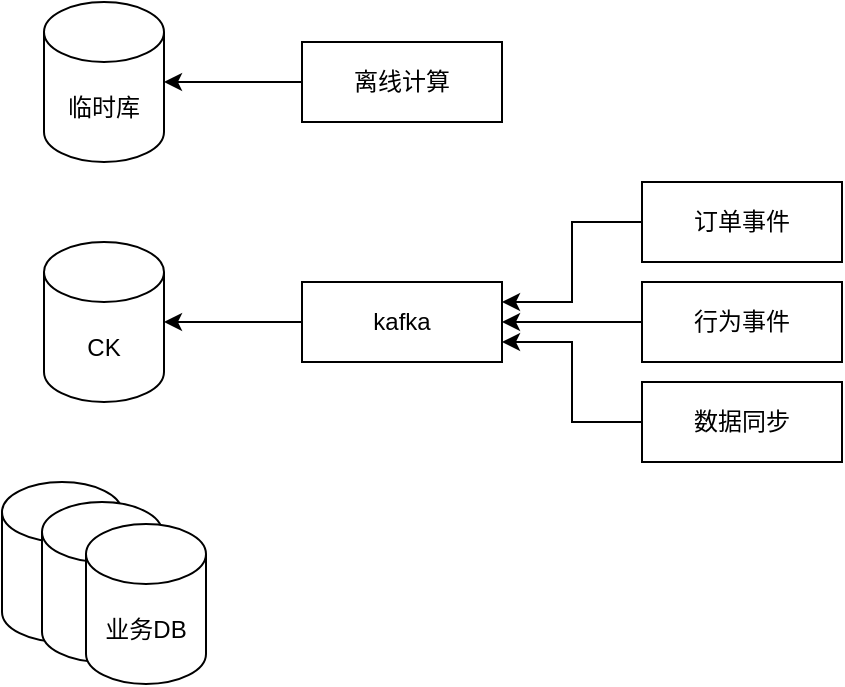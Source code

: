 <mxfile version="17.2.4" type="github">
  <diagram id="J9gbOuOgg6OHcFbdHNDi" name="第 1 页">
    <mxGraphModel dx="946" dy="569" grid="1" gridSize="10" guides="1" tooltips="1" connect="1" arrows="1" fold="1" page="1" pageScale="1" pageWidth="827" pageHeight="1169" math="0" shadow="0">
      <root>
        <mxCell id="0" />
        <mxCell id="1" parent="0" />
        <mxCell id="0Ci0Uz99gbHuSnvOUkY4-1" value="" style="shape=cylinder3;whiteSpace=wrap;html=1;boundedLbl=1;backgroundOutline=1;size=15;" vertex="1" parent="1">
          <mxGeometry x="310" y="280" width="60" height="80" as="geometry" />
        </mxCell>
        <mxCell id="0Ci0Uz99gbHuSnvOUkY4-2" value="" style="shape=cylinder3;whiteSpace=wrap;html=1;boundedLbl=1;backgroundOutline=1;size=15;" vertex="1" parent="1">
          <mxGeometry x="330" y="290" width="60" height="80" as="geometry" />
        </mxCell>
        <mxCell id="0Ci0Uz99gbHuSnvOUkY4-3" value="业务DB" style="shape=cylinder3;whiteSpace=wrap;html=1;boundedLbl=1;backgroundOutline=1;size=15;" vertex="1" parent="1">
          <mxGeometry x="352" y="301" width="60" height="80" as="geometry" />
        </mxCell>
        <mxCell id="0Ci0Uz99gbHuSnvOUkY4-4" value="CK" style="shape=cylinder3;whiteSpace=wrap;html=1;boundedLbl=1;backgroundOutline=1;size=15;" vertex="1" parent="1">
          <mxGeometry x="331" y="160" width="60" height="80" as="geometry" />
        </mxCell>
        <mxCell id="0Ci0Uz99gbHuSnvOUkY4-5" value="临时库" style="shape=cylinder3;whiteSpace=wrap;html=1;boundedLbl=1;backgroundOutline=1;size=15;" vertex="1" parent="1">
          <mxGeometry x="331" y="40" width="60" height="80" as="geometry" />
        </mxCell>
        <mxCell id="0Ci0Uz99gbHuSnvOUkY4-7" style="edgeStyle=orthogonalEdgeStyle;rounded=0;orthogonalLoop=1;jettySize=auto;html=1;entryX=1;entryY=0.5;entryDx=0;entryDy=0;entryPerimeter=0;exitX=0;exitY=0.5;exitDx=0;exitDy=0;" edge="1" parent="1" source="0Ci0Uz99gbHuSnvOUkY4-10" target="0Ci0Uz99gbHuSnvOUkY4-5">
          <mxGeometry relative="1" as="geometry">
            <mxPoint x="460" y="80" as="sourcePoint" />
          </mxGeometry>
        </mxCell>
        <mxCell id="0Ci0Uz99gbHuSnvOUkY4-9" style="edgeStyle=orthogonalEdgeStyle;rounded=0;orthogonalLoop=1;jettySize=auto;html=1;entryX=1;entryY=0.5;entryDx=0;entryDy=0;entryPerimeter=0;" edge="1" parent="1" source="0Ci0Uz99gbHuSnvOUkY4-8" target="0Ci0Uz99gbHuSnvOUkY4-4">
          <mxGeometry relative="1" as="geometry" />
        </mxCell>
        <mxCell id="0Ci0Uz99gbHuSnvOUkY4-8" value="kafka" style="rounded=0;whiteSpace=wrap;html=1;" vertex="1" parent="1">
          <mxGeometry x="460" y="180" width="100" height="40" as="geometry" />
        </mxCell>
        <mxCell id="0Ci0Uz99gbHuSnvOUkY4-10" value="离线计算" style="rounded=0;whiteSpace=wrap;html=1;" vertex="1" parent="1">
          <mxGeometry x="460" y="60" width="100" height="40" as="geometry" />
        </mxCell>
        <mxCell id="0Ci0Uz99gbHuSnvOUkY4-14" style="edgeStyle=orthogonalEdgeStyle;rounded=0;orthogonalLoop=1;jettySize=auto;html=1;entryX=1;entryY=0.25;entryDx=0;entryDy=0;" edge="1" parent="1" source="0Ci0Uz99gbHuSnvOUkY4-13" target="0Ci0Uz99gbHuSnvOUkY4-8">
          <mxGeometry relative="1" as="geometry" />
        </mxCell>
        <mxCell id="0Ci0Uz99gbHuSnvOUkY4-13" value="订单事件" style="rounded=0;whiteSpace=wrap;html=1;" vertex="1" parent="1">
          <mxGeometry x="630" y="130" width="100" height="40" as="geometry" />
        </mxCell>
        <mxCell id="0Ci0Uz99gbHuSnvOUkY4-16" style="edgeStyle=orthogonalEdgeStyle;rounded=0;orthogonalLoop=1;jettySize=auto;html=1;entryX=1;entryY=0.5;entryDx=0;entryDy=0;" edge="1" parent="1" source="0Ci0Uz99gbHuSnvOUkY4-15" target="0Ci0Uz99gbHuSnvOUkY4-8">
          <mxGeometry relative="1" as="geometry" />
        </mxCell>
        <mxCell id="0Ci0Uz99gbHuSnvOUkY4-15" value="行为事件" style="rounded=0;whiteSpace=wrap;html=1;" vertex="1" parent="1">
          <mxGeometry x="630" y="180" width="100" height="40" as="geometry" />
        </mxCell>
        <mxCell id="0Ci0Uz99gbHuSnvOUkY4-18" style="edgeStyle=orthogonalEdgeStyle;rounded=0;orthogonalLoop=1;jettySize=auto;html=1;entryX=1;entryY=0.75;entryDx=0;entryDy=0;" edge="1" parent="1" source="0Ci0Uz99gbHuSnvOUkY4-17" target="0Ci0Uz99gbHuSnvOUkY4-8">
          <mxGeometry relative="1" as="geometry" />
        </mxCell>
        <mxCell id="0Ci0Uz99gbHuSnvOUkY4-17" value="数据同步" style="rounded=0;whiteSpace=wrap;html=1;" vertex="1" parent="1">
          <mxGeometry x="630" y="230" width="100" height="40" as="geometry" />
        </mxCell>
      </root>
    </mxGraphModel>
  </diagram>
</mxfile>
